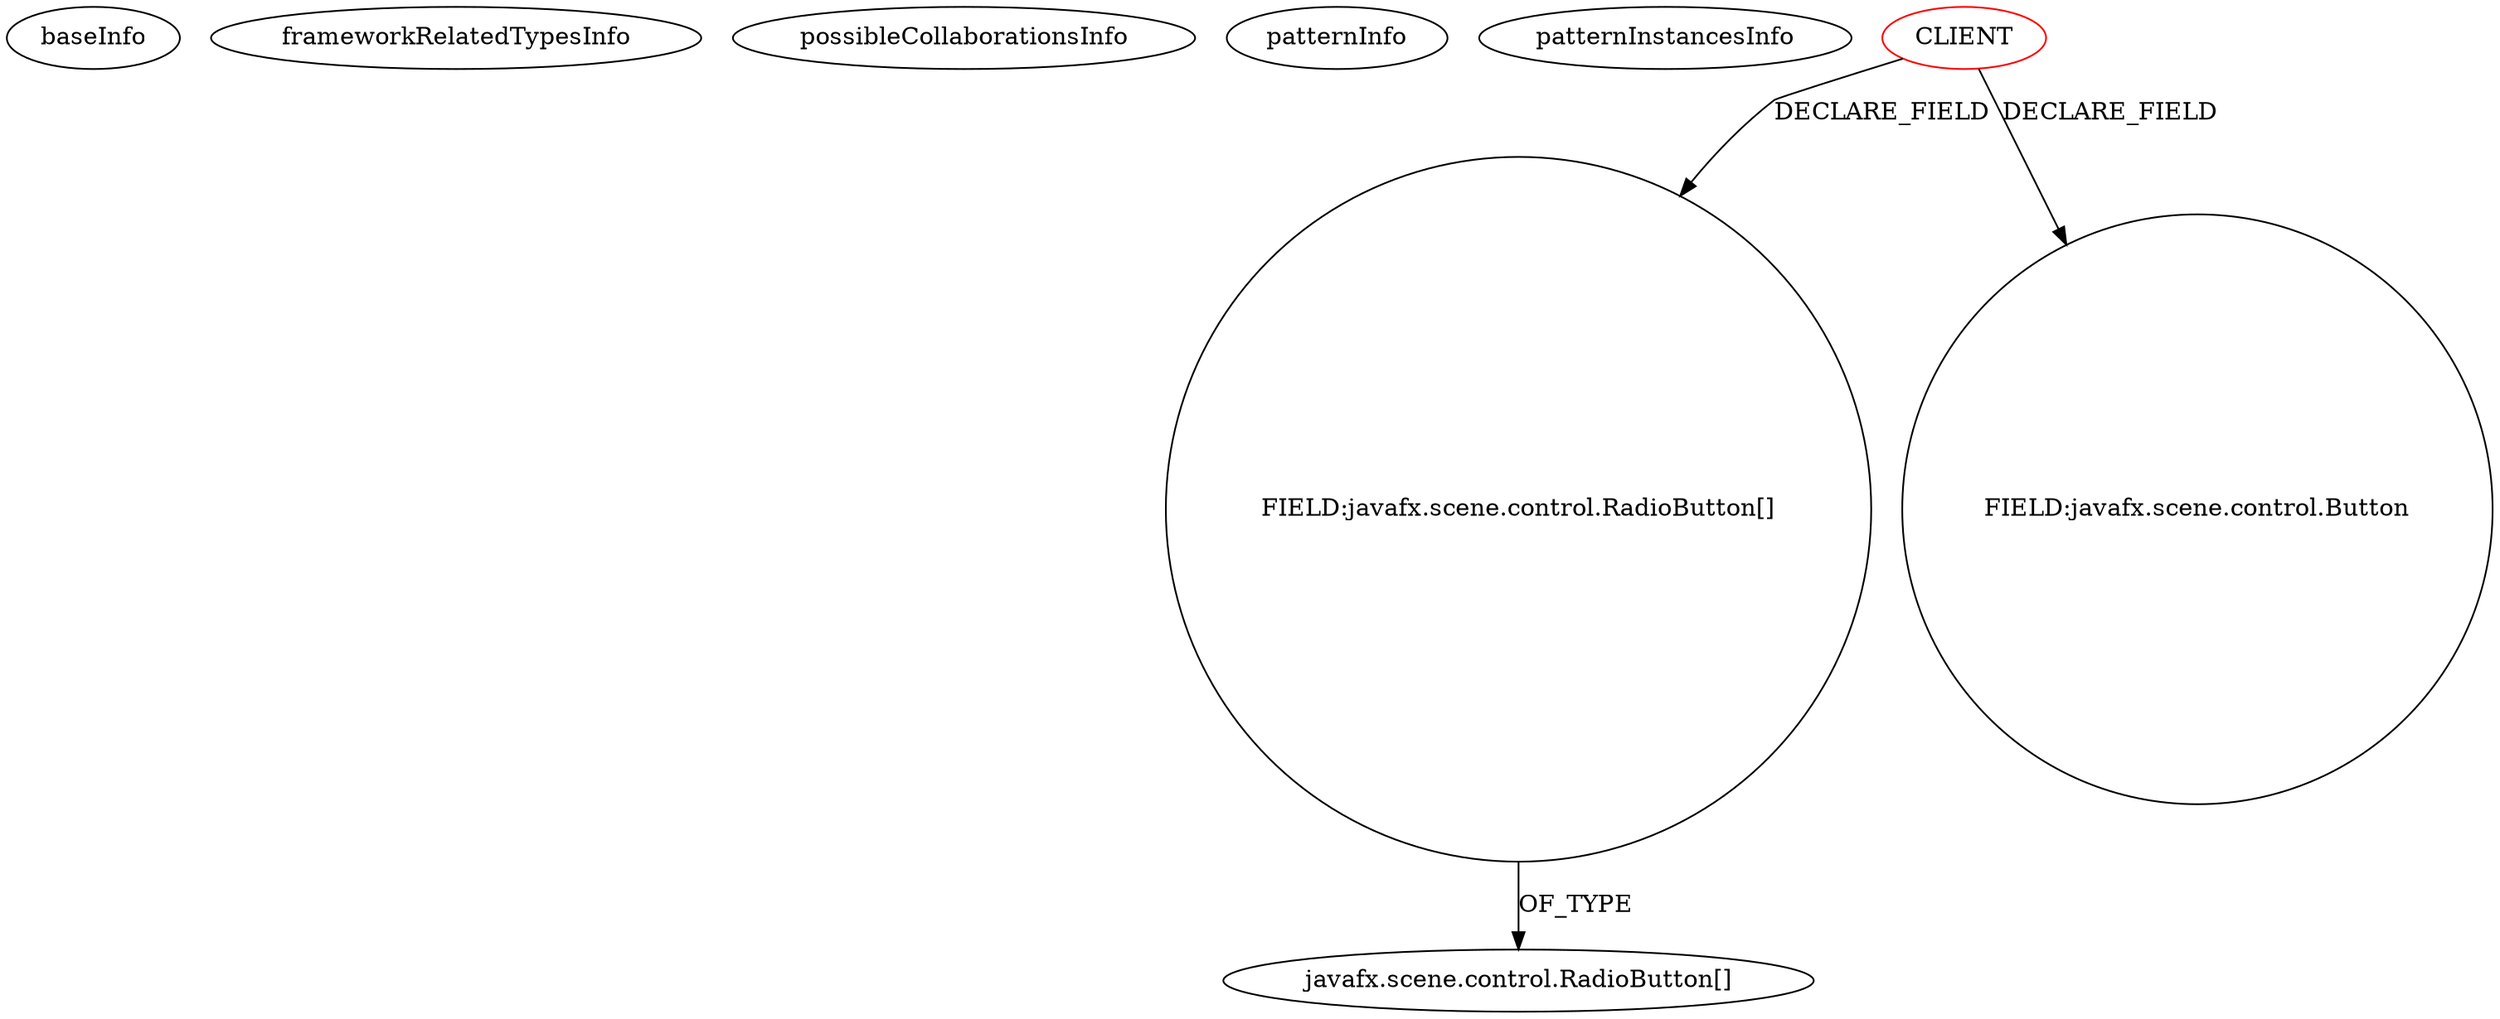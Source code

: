 digraph {
baseInfo[graphId=4334,category="pattern",isAnonymous=false,possibleRelation=false]
frameworkRelatedTypesInfo[]
possibleCollaborationsInfo[]
patternInfo[frequency=3.0,patternRootClient=0]
patternInstancesInfo[0="joelburget-miftiwac~/joelburget-miftiwac/miftiwac-master/src/Dynamic_page.java~Dynamic_page~3333",1="sushkrish-CityLife~/sushkrish-CityLife/CityLife-master/src/view/SelectHome.java~SelectHome~4329",2="sushkrish-CityLife~/sushkrish-CityLife/CityLife-master/src/view/SelectWork.java~SelectWork~4347"]
13[label="javafx.scene.control.RadioButton[]",vertexType="FRAMEWORK_CLASS_TYPE",isFrameworkType=false]
12[label="FIELD:javafx.scene.control.RadioButton[]",vertexType="FIELD_DECLARATION",isFrameworkType=false,shape=circle]
0[label="CLIENT",vertexType="ROOT_CLIENT_CLASS_DECLARATION",isFrameworkType=false,color=red]
6[label="FIELD:javafx.scene.control.Button",vertexType="FIELD_DECLARATION",isFrameworkType=false,shape=circle]
0->6[label="DECLARE_FIELD"]
0->12[label="DECLARE_FIELD"]
12->13[label="OF_TYPE"]
}
